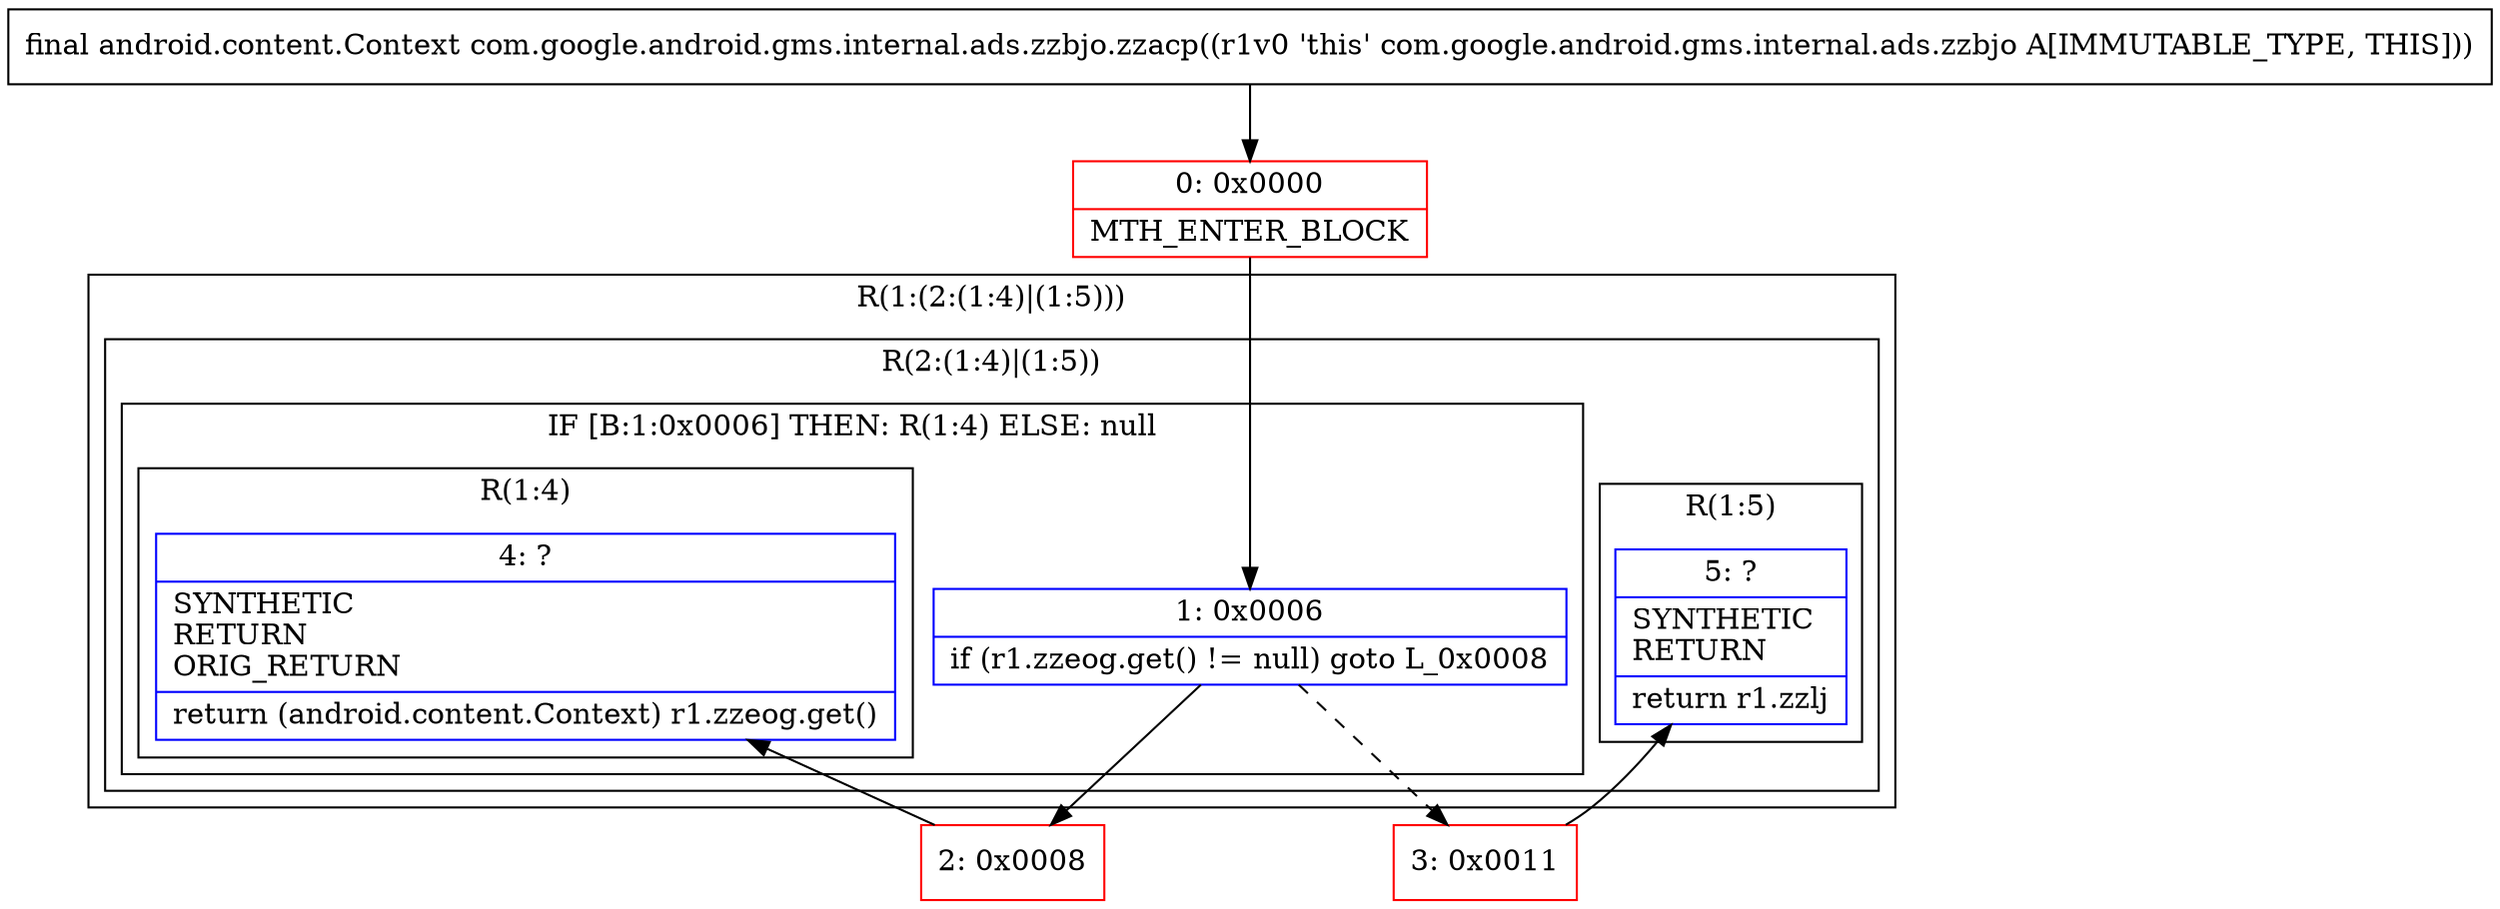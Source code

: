 digraph "CFG forcom.google.android.gms.internal.ads.zzbjo.zzacp()Landroid\/content\/Context;" {
subgraph cluster_Region_554487812 {
label = "R(1:(2:(1:4)|(1:5)))";
node [shape=record,color=blue];
subgraph cluster_Region_1722796052 {
label = "R(2:(1:4)|(1:5))";
node [shape=record,color=blue];
subgraph cluster_IfRegion_34611390 {
label = "IF [B:1:0x0006] THEN: R(1:4) ELSE: null";
node [shape=record,color=blue];
Node_1 [shape=record,label="{1\:\ 0x0006|if (r1.zzeog.get() != null) goto L_0x0008\l}"];
subgraph cluster_Region_1946204617 {
label = "R(1:4)";
node [shape=record,color=blue];
Node_4 [shape=record,label="{4\:\ ?|SYNTHETIC\lRETURN\lORIG_RETURN\l|return (android.content.Context) r1.zzeog.get()\l}"];
}
}
subgraph cluster_Region_860605373 {
label = "R(1:5)";
node [shape=record,color=blue];
Node_5 [shape=record,label="{5\:\ ?|SYNTHETIC\lRETURN\l|return r1.zzlj\l}"];
}
}
}
Node_0 [shape=record,color=red,label="{0\:\ 0x0000|MTH_ENTER_BLOCK\l}"];
Node_2 [shape=record,color=red,label="{2\:\ 0x0008}"];
Node_3 [shape=record,color=red,label="{3\:\ 0x0011}"];
MethodNode[shape=record,label="{final android.content.Context com.google.android.gms.internal.ads.zzbjo.zzacp((r1v0 'this' com.google.android.gms.internal.ads.zzbjo A[IMMUTABLE_TYPE, THIS])) }"];
MethodNode -> Node_0;
Node_1 -> Node_2;
Node_1 -> Node_3[style=dashed];
Node_0 -> Node_1;
Node_2 -> Node_4;
Node_3 -> Node_5;
}

